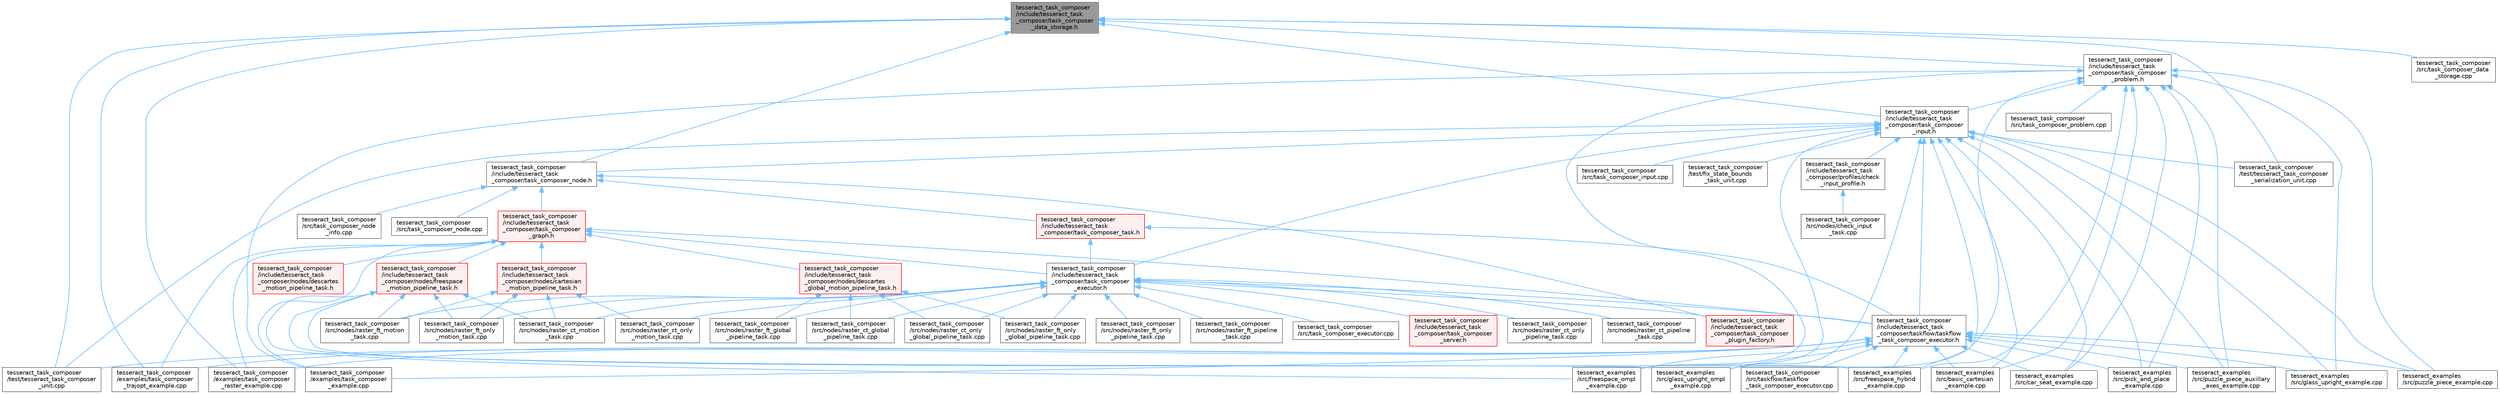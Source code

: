 digraph "tesseract_task_composer/include/tesseract_task_composer/task_composer_data_storage.h"
{
 // LATEX_PDF_SIZE
  bgcolor="transparent";
  edge [fontname=Helvetica,fontsize=10,labelfontname=Helvetica,labelfontsize=10];
  node [fontname=Helvetica,fontsize=10,shape=box,height=0.2,width=0.4];
  Node1 [label="tesseract_task_composer\l/include/tesseract_task\l_composer/task_composer\l_data_storage.h",height=0.2,width=0.4,color="gray40", fillcolor="grey60", style="filled", fontcolor="black",tooltip="Data storage used when executing the pipeline."];
  Node1 -> Node2 [dir="back",color="steelblue1",style="solid"];
  Node2 [label="tesseract_task_composer\l/examples/task_composer\l_raster_example.cpp",height=0.2,width=0.4,color="grey40", fillcolor="white", style="filled",URL="$db/d4d/task__composer__raster__example_8cpp.html",tooltip=" "];
  Node1 -> Node3 [dir="back",color="steelblue1",style="solid"];
  Node3 [label="tesseract_task_composer\l/examples/task_composer\l_trajopt_example.cpp",height=0.2,width=0.4,color="grey40", fillcolor="white", style="filled",URL="$de/d6f/task__composer__trajopt__example_8cpp.html",tooltip=" "];
  Node1 -> Node4 [dir="back",color="steelblue1",style="solid"];
  Node4 [label="tesseract_task_composer\l/include/tesseract_task\l_composer/task_composer\l_input.h",height=0.2,width=0.4,color="grey40", fillcolor="white", style="filled",URL="$db/ddf/task__composer__input_8h.html",tooltip="The input data structure to the pipeline."];
  Node4 -> Node5 [dir="back",color="steelblue1",style="solid"];
  Node5 [label="tesseract_examples\l/src/basic_cartesian\l_example.cpp",height=0.2,width=0.4,color="grey40", fillcolor="white", style="filled",URL="$da/d69/basic__cartesian__example_8cpp.html",tooltip=" "];
  Node4 -> Node6 [dir="back",color="steelblue1",style="solid"];
  Node6 [label="tesseract_examples\l/src/car_seat_example.cpp",height=0.2,width=0.4,color="grey40", fillcolor="white", style="filled",URL="$d0/d87/car__seat__example_8cpp.html",tooltip="Car seat example implementation."];
  Node4 -> Node7 [dir="back",color="steelblue1",style="solid"];
  Node7 [label="tesseract_examples\l/src/freespace_hybrid\l_example.cpp",height=0.2,width=0.4,color="grey40", fillcolor="white", style="filled",URL="$d1/dda/freespace__hybrid__example_8cpp.html",tooltip=" "];
  Node4 -> Node8 [dir="back",color="steelblue1",style="solid"];
  Node8 [label="tesseract_examples\l/src/freespace_ompl\l_example.cpp",height=0.2,width=0.4,color="grey40", fillcolor="white", style="filled",URL="$d1/d33/freespace__ompl__example_8cpp.html",tooltip="An example of a feespace motion planning with OMPL."];
  Node4 -> Node9 [dir="back",color="steelblue1",style="solid"];
  Node9 [label="tesseract_examples\l/src/glass_upright_example.cpp",height=0.2,width=0.4,color="grey40", fillcolor="white", style="filled",URL="$dc/da1/glass__upright__example_8cpp.html",tooltip="Glass upright example implementation."];
  Node4 -> Node10 [dir="back",color="steelblue1",style="solid"];
  Node10 [label="tesseract_examples\l/src/glass_upright_ompl\l_example.cpp",height=0.2,width=0.4,color="grey40", fillcolor="white", style="filled",URL="$d6/d0e/glass__upright__ompl__example_8cpp.html",tooltip="Glass upright OMPL example implementation."];
  Node4 -> Node11 [dir="back",color="steelblue1",style="solid"];
  Node11 [label="tesseract_examples\l/src/pick_and_place\l_example.cpp",height=0.2,width=0.4,color="grey40", fillcolor="white", style="filled",URL="$d9/d6a/pick__and__place__example_8cpp.html",tooltip="Pick and place implementation."];
  Node4 -> Node12 [dir="back",color="steelblue1",style="solid"];
  Node12 [label="tesseract_examples\l/src/puzzle_piece_auxillary\l_axes_example.cpp",height=0.2,width=0.4,color="grey40", fillcolor="white", style="filled",URL="$d3/d7e/puzzle__piece__auxillary__axes__example_8cpp.html",tooltip="Puzzle piece auxillary axes implementation."];
  Node4 -> Node13 [dir="back",color="steelblue1",style="solid"];
  Node13 [label="tesseract_examples\l/src/puzzle_piece_example.cpp",height=0.2,width=0.4,color="grey40", fillcolor="white", style="filled",URL="$dd/d8f/puzzle__piece__example_8cpp.html",tooltip="Puzzle piece example implementation."];
  Node4 -> Node14 [dir="back",color="steelblue1",style="solid"];
  Node14 [label="tesseract_task_composer\l/include/tesseract_task\l_composer/profiles/check\l_input_profile.h",height=0.2,width=0.4,color="grey40", fillcolor="white", style="filled",URL="$d3/d86/check__input__profile_8h.html",tooltip="Profile used for checking input data structure."];
  Node14 -> Node15 [dir="back",color="steelblue1",style="solid"];
  Node15 [label="tesseract_task_composer\l/src/nodes/check_input\l_task.cpp",height=0.2,width=0.4,color="grey40", fillcolor="white", style="filled",URL="$d7/de4/check__input__task_8cpp.html",tooltip="Task for checking input data structure."];
  Node4 -> Node16 [dir="back",color="steelblue1",style="solid"];
  Node16 [label="tesseract_task_composer\l/include/tesseract_task\l_composer/task_composer\l_executor.h",height=0.2,width=0.4,color="grey40", fillcolor="white", style="filled",URL="$d6/dab/task__composer__executor_8h.html",tooltip="The executor for executing task graphs."];
  Node16 -> Node17 [dir="back",color="steelblue1",style="solid"];
  Node17 [label="tesseract_task_composer\l/include/tesseract_task\l_composer/task_composer\l_plugin_factory.h",height=0.2,width=0.4,color="red", fillcolor="#FFF0F0", style="filled",URL="$da/d42/task__composer__plugin__factory_8h.html",tooltip="A plugin factory for producing a task composer."];
  Node16 -> Node19 [dir="back",color="steelblue1",style="solid"];
  Node19 [label="tesseract_task_composer\l/include/tesseract_task\l_composer/task_composer\l_server.h",height=0.2,width=0.4,color="red", fillcolor="#FFF0F0", style="filled",URL="$d5/df0/task__composer__server_8h.html",tooltip="A task server."];
  Node16 -> Node23 [dir="back",color="steelblue1",style="solid"];
  Node23 [label="tesseract_task_composer\l/include/tesseract_task\l_composer/taskflow/taskflow\l_task_composer_executor.h",height=0.2,width=0.4,color="grey40", fillcolor="white", style="filled",URL="$da/d8c/taskflow__task__composer__executor_8h.html",tooltip="The tasflow executor implementation."];
  Node23 -> Node5 [dir="back",color="steelblue1",style="solid"];
  Node23 -> Node6 [dir="back",color="steelblue1",style="solid"];
  Node23 -> Node7 [dir="back",color="steelblue1",style="solid"];
  Node23 -> Node8 [dir="back",color="steelblue1",style="solid"];
  Node23 -> Node9 [dir="back",color="steelblue1",style="solid"];
  Node23 -> Node10 [dir="back",color="steelblue1",style="solid"];
  Node23 -> Node11 [dir="back",color="steelblue1",style="solid"];
  Node23 -> Node12 [dir="back",color="steelblue1",style="solid"];
  Node23 -> Node13 [dir="back",color="steelblue1",style="solid"];
  Node23 -> Node24 [dir="back",color="steelblue1",style="solid"];
  Node24 [label="tesseract_task_composer\l/examples/task_composer\l_example.cpp",height=0.2,width=0.4,color="grey40", fillcolor="white", style="filled",URL="$d2/d8b/task__composer__example_8cpp.html",tooltip=" "];
  Node23 -> Node2 [dir="back",color="steelblue1",style="solid"];
  Node23 -> Node3 [dir="back",color="steelblue1",style="solid"];
  Node23 -> Node25 [dir="back",color="steelblue1",style="solid"];
  Node25 [label="tesseract_task_composer\l/src/taskflow/taskflow\l_task_composer_executor.cpp",height=0.2,width=0.4,color="grey40", fillcolor="white", style="filled",URL="$d1/d42/taskflow__task__composer__executor_8cpp.html",tooltip=" "];
  Node23 -> Node26 [dir="back",color="steelblue1",style="solid"];
  Node26 [label="tesseract_task_composer\l/test/tesseract_task_composer\l_unit.cpp",height=0.2,width=0.4,color="grey40", fillcolor="white", style="filled",URL="$d7/db5/tesseract__task__composer__unit_8cpp.html",tooltip=" "];
  Node16 -> Node27 [dir="back",color="steelblue1",style="solid"];
  Node27 [label="tesseract_task_composer\l/src/nodes/raster_ct_global\l_pipeline_task.cpp",height=0.2,width=0.4,color="grey40", fillcolor="white", style="filled",URL="$dd/d2e/raster__ct__global__pipeline__task_8cpp.html",tooltip=" "];
  Node16 -> Node28 [dir="back",color="steelblue1",style="solid"];
  Node28 [label="tesseract_task_composer\l/src/nodes/raster_ct_motion\l_task.cpp",height=0.2,width=0.4,color="grey40", fillcolor="white", style="filled",URL="$d2/d01/raster__ct__motion__task_8cpp.html",tooltip="Raster motion planning task with cartesian transitions."];
  Node16 -> Node29 [dir="back",color="steelblue1",style="solid"];
  Node29 [label="tesseract_task_composer\l/src/nodes/raster_ct_only\l_global_pipeline_task.cpp",height=0.2,width=0.4,color="grey40", fillcolor="white", style="filled",URL="$d6/dac/raster__ct__only__global__pipeline__task_8cpp.html",tooltip=" "];
  Node16 -> Node30 [dir="back",color="steelblue1",style="solid"];
  Node30 [label="tesseract_task_composer\l/src/nodes/raster_ct_only\l_motion_task.cpp",height=0.2,width=0.4,color="grey40", fillcolor="white", style="filled",URL="$d7/d41/raster__ct__only__motion__task_8cpp.html",tooltip="Plans raster paths with cartesian transitions."];
  Node16 -> Node31 [dir="back",color="steelblue1",style="solid"];
  Node31 [label="tesseract_task_composer\l/src/nodes/raster_ct_only\l_pipeline_task.cpp",height=0.2,width=0.4,color="grey40", fillcolor="white", style="filled",URL="$d5/d70/raster__ct__only__pipeline__task_8cpp.html",tooltip=" "];
  Node16 -> Node32 [dir="back",color="steelblue1",style="solid"];
  Node32 [label="tesseract_task_composer\l/src/nodes/raster_ct_pipeline\l_task.cpp",height=0.2,width=0.4,color="grey40", fillcolor="white", style="filled",URL="$dc/d61/raster__ct__pipeline__task_8cpp.html",tooltip=" "];
  Node16 -> Node33 [dir="back",color="steelblue1",style="solid"];
  Node33 [label="tesseract_task_composer\l/src/nodes/raster_ft_global\l_pipeline_task.cpp",height=0.2,width=0.4,color="grey40", fillcolor="white", style="filled",URL="$dd/d2d/raster__ft__global__pipeline__task_8cpp.html",tooltip=" "];
  Node16 -> Node34 [dir="back",color="steelblue1",style="solid"];
  Node34 [label="tesseract_task_composer\l/src/nodes/raster_ft_motion\l_task.cpp",height=0.2,width=0.4,color="grey40", fillcolor="white", style="filled",URL="$df/dad/raster__ft__motion__task_8cpp.html",tooltip="Raster motion planning task with freespace transitions."];
  Node16 -> Node35 [dir="back",color="steelblue1",style="solid"];
  Node35 [label="tesseract_task_composer\l/src/nodes/raster_ft_only\l_global_pipeline_task.cpp",height=0.2,width=0.4,color="grey40", fillcolor="white", style="filled",URL="$d5/d2e/raster__ft__only__global__pipeline__task_8cpp.html",tooltip=" "];
  Node16 -> Node36 [dir="back",color="steelblue1",style="solid"];
  Node36 [label="tesseract_task_composer\l/src/nodes/raster_ft_only\l_motion_task.cpp",height=0.2,width=0.4,color="grey40", fillcolor="white", style="filled",URL="$d8/d4b/raster__ft__only__motion__task_8cpp.html",tooltip="Plans raster paths with freespace transitions."];
  Node16 -> Node37 [dir="back",color="steelblue1",style="solid"];
  Node37 [label="tesseract_task_composer\l/src/nodes/raster_ft_only\l_pipeline_task.cpp",height=0.2,width=0.4,color="grey40", fillcolor="white", style="filled",URL="$d4/dfc/raster__ft__only__pipeline__task_8cpp.html",tooltip=" "];
  Node16 -> Node38 [dir="back",color="steelblue1",style="solid"];
  Node38 [label="tesseract_task_composer\l/src/nodes/raster_ft_pipeline\l_task.cpp",height=0.2,width=0.4,color="grey40", fillcolor="white", style="filled",URL="$dc/dfb/raster__ft__pipeline__task_8cpp.html",tooltip=" "];
  Node16 -> Node39 [dir="back",color="steelblue1",style="solid"];
  Node39 [label="tesseract_task_composer\l/src/task_composer_executor.cpp",height=0.2,width=0.4,color="grey40", fillcolor="white", style="filled",URL="$dd/d40/task__composer__executor_8cpp.html",tooltip="The executor for executing task graphs."];
  Node4 -> Node40 [dir="back",color="steelblue1",style="solid"];
  Node40 [label="tesseract_task_composer\l/include/tesseract_task\l_composer/task_composer_node.h",height=0.2,width=0.4,color="grey40", fillcolor="white", style="filled",URL="$da/dbe/task__composer__node_8h.html",tooltip="A node in the pipeline."];
  Node40 -> Node41 [dir="back",color="steelblue1",style="solid"];
  Node41 [label="tesseract_task_composer\l/include/tesseract_task\l_composer/task_composer\l_graph.h",height=0.2,width=0.4,color="red", fillcolor="#FFF0F0", style="filled",URL="$d4/d58/task__composer__graph_8h.html",tooltip="A task graph."];
  Node41 -> Node24 [dir="back",color="steelblue1",style="solid"];
  Node41 -> Node2 [dir="back",color="steelblue1",style="solid"];
  Node41 -> Node3 [dir="back",color="steelblue1",style="solid"];
  Node41 -> Node42 [dir="back",color="steelblue1",style="solid"];
  Node42 [label="tesseract_task_composer\l/include/tesseract_task\l_composer/nodes/cartesian\l_motion_pipeline_task.h",height=0.2,width=0.4,color="red", fillcolor="#FFF0F0", style="filled",URL="$d2/ded/cartesian__motion__pipeline__task_8h.html",tooltip="Cartesian motion planning pipeline."];
  Node42 -> Node28 [dir="back",color="steelblue1",style="solid"];
  Node42 -> Node30 [dir="back",color="steelblue1",style="solid"];
  Node42 -> Node34 [dir="back",color="steelblue1",style="solid"];
  Node42 -> Node36 [dir="back",color="steelblue1",style="solid"];
  Node41 -> Node44 [dir="back",color="steelblue1",style="solid"];
  Node44 [label="tesseract_task_composer\l/include/tesseract_task\l_composer/nodes/descartes\l_global_motion_pipeline_task.h",height=0.2,width=0.4,color="red", fillcolor="#FFF0F0", style="filled",URL="$d5/d90/descartes__global__motion__pipeline__task_8h.html",tooltip=" "];
  Node44 -> Node27 [dir="back",color="steelblue1",style="solid"];
  Node44 -> Node29 [dir="back",color="steelblue1",style="solid"];
  Node44 -> Node33 [dir="back",color="steelblue1",style="solid"];
  Node44 -> Node35 [dir="back",color="steelblue1",style="solid"];
  Node41 -> Node46 [dir="back",color="steelblue1",style="solid"];
  Node46 [label="tesseract_task_composer\l/include/tesseract_task\l_composer/nodes/descartes\l_motion_pipeline_task.h",height=0.2,width=0.4,color="red", fillcolor="#FFF0F0", style="filled",URL="$d4/d01/descartes__motion__pipeline__task_8h.html",tooltip=" "];
  Node41 -> Node48 [dir="back",color="steelblue1",style="solid"];
  Node48 [label="tesseract_task_composer\l/include/tesseract_task\l_composer/nodes/freespace\l_motion_pipeline_task.h",height=0.2,width=0.4,color="red", fillcolor="#FFF0F0", style="filled",URL="$db/d7a/freespace__motion__pipeline__task_8h.html",tooltip=" "];
  Node48 -> Node7 [dir="back",color="steelblue1",style="solid"];
  Node48 -> Node8 [dir="back",color="steelblue1",style="solid"];
  Node48 -> Node10 [dir="back",color="steelblue1",style="solid"];
  Node48 -> Node28 [dir="back",color="steelblue1",style="solid"];
  Node48 -> Node34 [dir="back",color="steelblue1",style="solid"];
  Node48 -> Node36 [dir="back",color="steelblue1",style="solid"];
  Node41 -> Node16 [dir="back",color="steelblue1",style="solid"];
  Node41 -> Node23 [dir="back",color="steelblue1",style="solid"];
  Node40 -> Node17 [dir="back",color="steelblue1",style="solid"];
  Node40 -> Node68 [dir="back",color="steelblue1",style="solid"];
  Node68 [label="tesseract_task_composer\l/include/tesseract_task\l_composer/task_composer_task.h",height=0.2,width=0.4,color="red", fillcolor="#FFF0F0", style="filled",URL="$da/d71/task__composer__task_8h.html",tooltip="A task in the pipeline."];
  Node68 -> Node16 [dir="back",color="steelblue1",style="solid"];
  Node68 -> Node23 [dir="back",color="steelblue1",style="solid"];
  Node40 -> Node112 [dir="back",color="steelblue1",style="solid"];
  Node112 [label="tesseract_task_composer\l/src/task_composer_node.cpp",height=0.2,width=0.4,color="grey40", fillcolor="white", style="filled",URL="$db/d3c/task__composer__node_8cpp.html",tooltip="A node in the pipeline."];
  Node40 -> Node113 [dir="back",color="steelblue1",style="solid"];
  Node113 [label="tesseract_task_composer\l/src/task_composer_node\l_info.cpp",height=0.2,width=0.4,color="grey40", fillcolor="white", style="filled",URL="$dd/d15/task__composer__node__info_8cpp.html",tooltip="Task composer node info."];
  Node4 -> Node23 [dir="back",color="steelblue1",style="solid"];
  Node4 -> Node114 [dir="back",color="steelblue1",style="solid"];
  Node114 [label="tesseract_task_composer\l/src/task_composer_input.cpp",height=0.2,width=0.4,color="grey40", fillcolor="white", style="filled",URL="$d8/d9b/task__composer__input_8cpp.html",tooltip="The input data structure to the pipeline."];
  Node4 -> Node81 [dir="back",color="steelblue1",style="solid"];
  Node81 [label="tesseract_task_composer\l/test/fix_state_bounds\l_task_unit.cpp",height=0.2,width=0.4,color="grey40", fillcolor="white", style="filled",URL="$d1/d6c/fix__state__bounds__task__unit_8cpp.html",tooltip=" "];
  Node4 -> Node72 [dir="back",color="steelblue1",style="solid"];
  Node72 [label="tesseract_task_composer\l/test/tesseract_task_composer\l_serialization_unit.cpp",height=0.2,width=0.4,color="grey40", fillcolor="white", style="filled",URL="$d6/da6/tesseract__task__composer__serialization__unit_8cpp.html",tooltip=" "];
  Node4 -> Node26 [dir="back",color="steelblue1",style="solid"];
  Node1 -> Node40 [dir="back",color="steelblue1",style="solid"];
  Node1 -> Node115 [dir="back",color="steelblue1",style="solid"];
  Node115 [label="tesseract_task_composer\l/include/tesseract_task\l_composer/task_composer\l_problem.h",height=0.2,width=0.4,color="grey40", fillcolor="white", style="filled",URL="$d7/d6d/task__composer__problem_8h.html",tooltip="A task composer server problem."];
  Node115 -> Node5 [dir="back",color="steelblue1",style="solid"];
  Node115 -> Node6 [dir="back",color="steelblue1",style="solid"];
  Node115 -> Node7 [dir="back",color="steelblue1",style="solid"];
  Node115 -> Node8 [dir="back",color="steelblue1",style="solid"];
  Node115 -> Node9 [dir="back",color="steelblue1",style="solid"];
  Node115 -> Node10 [dir="back",color="steelblue1",style="solid"];
  Node115 -> Node11 [dir="back",color="steelblue1",style="solid"];
  Node115 -> Node12 [dir="back",color="steelblue1",style="solid"];
  Node115 -> Node13 [dir="back",color="steelblue1",style="solid"];
  Node115 -> Node24 [dir="back",color="steelblue1",style="solid"];
  Node115 -> Node4 [dir="back",color="steelblue1",style="solid"];
  Node115 -> Node116 [dir="back",color="steelblue1",style="solid"];
  Node116 [label="tesseract_task_composer\l/src/task_composer_problem.cpp",height=0.2,width=0.4,color="grey40", fillcolor="white", style="filled",URL="$d5/d2c/task__composer__problem_8cpp.html",tooltip="A task composer server problem."];
  Node1 -> Node117 [dir="back",color="steelblue1",style="solid"];
  Node117 [label="tesseract_task_composer\l/src/task_composer_data\l_storage.cpp",height=0.2,width=0.4,color="grey40", fillcolor="white", style="filled",URL="$d1/d1e/task__composer__data__storage_8cpp.html",tooltip=" "];
  Node1 -> Node72 [dir="back",color="steelblue1",style="solid"];
  Node1 -> Node26 [dir="back",color="steelblue1",style="solid"];
}
